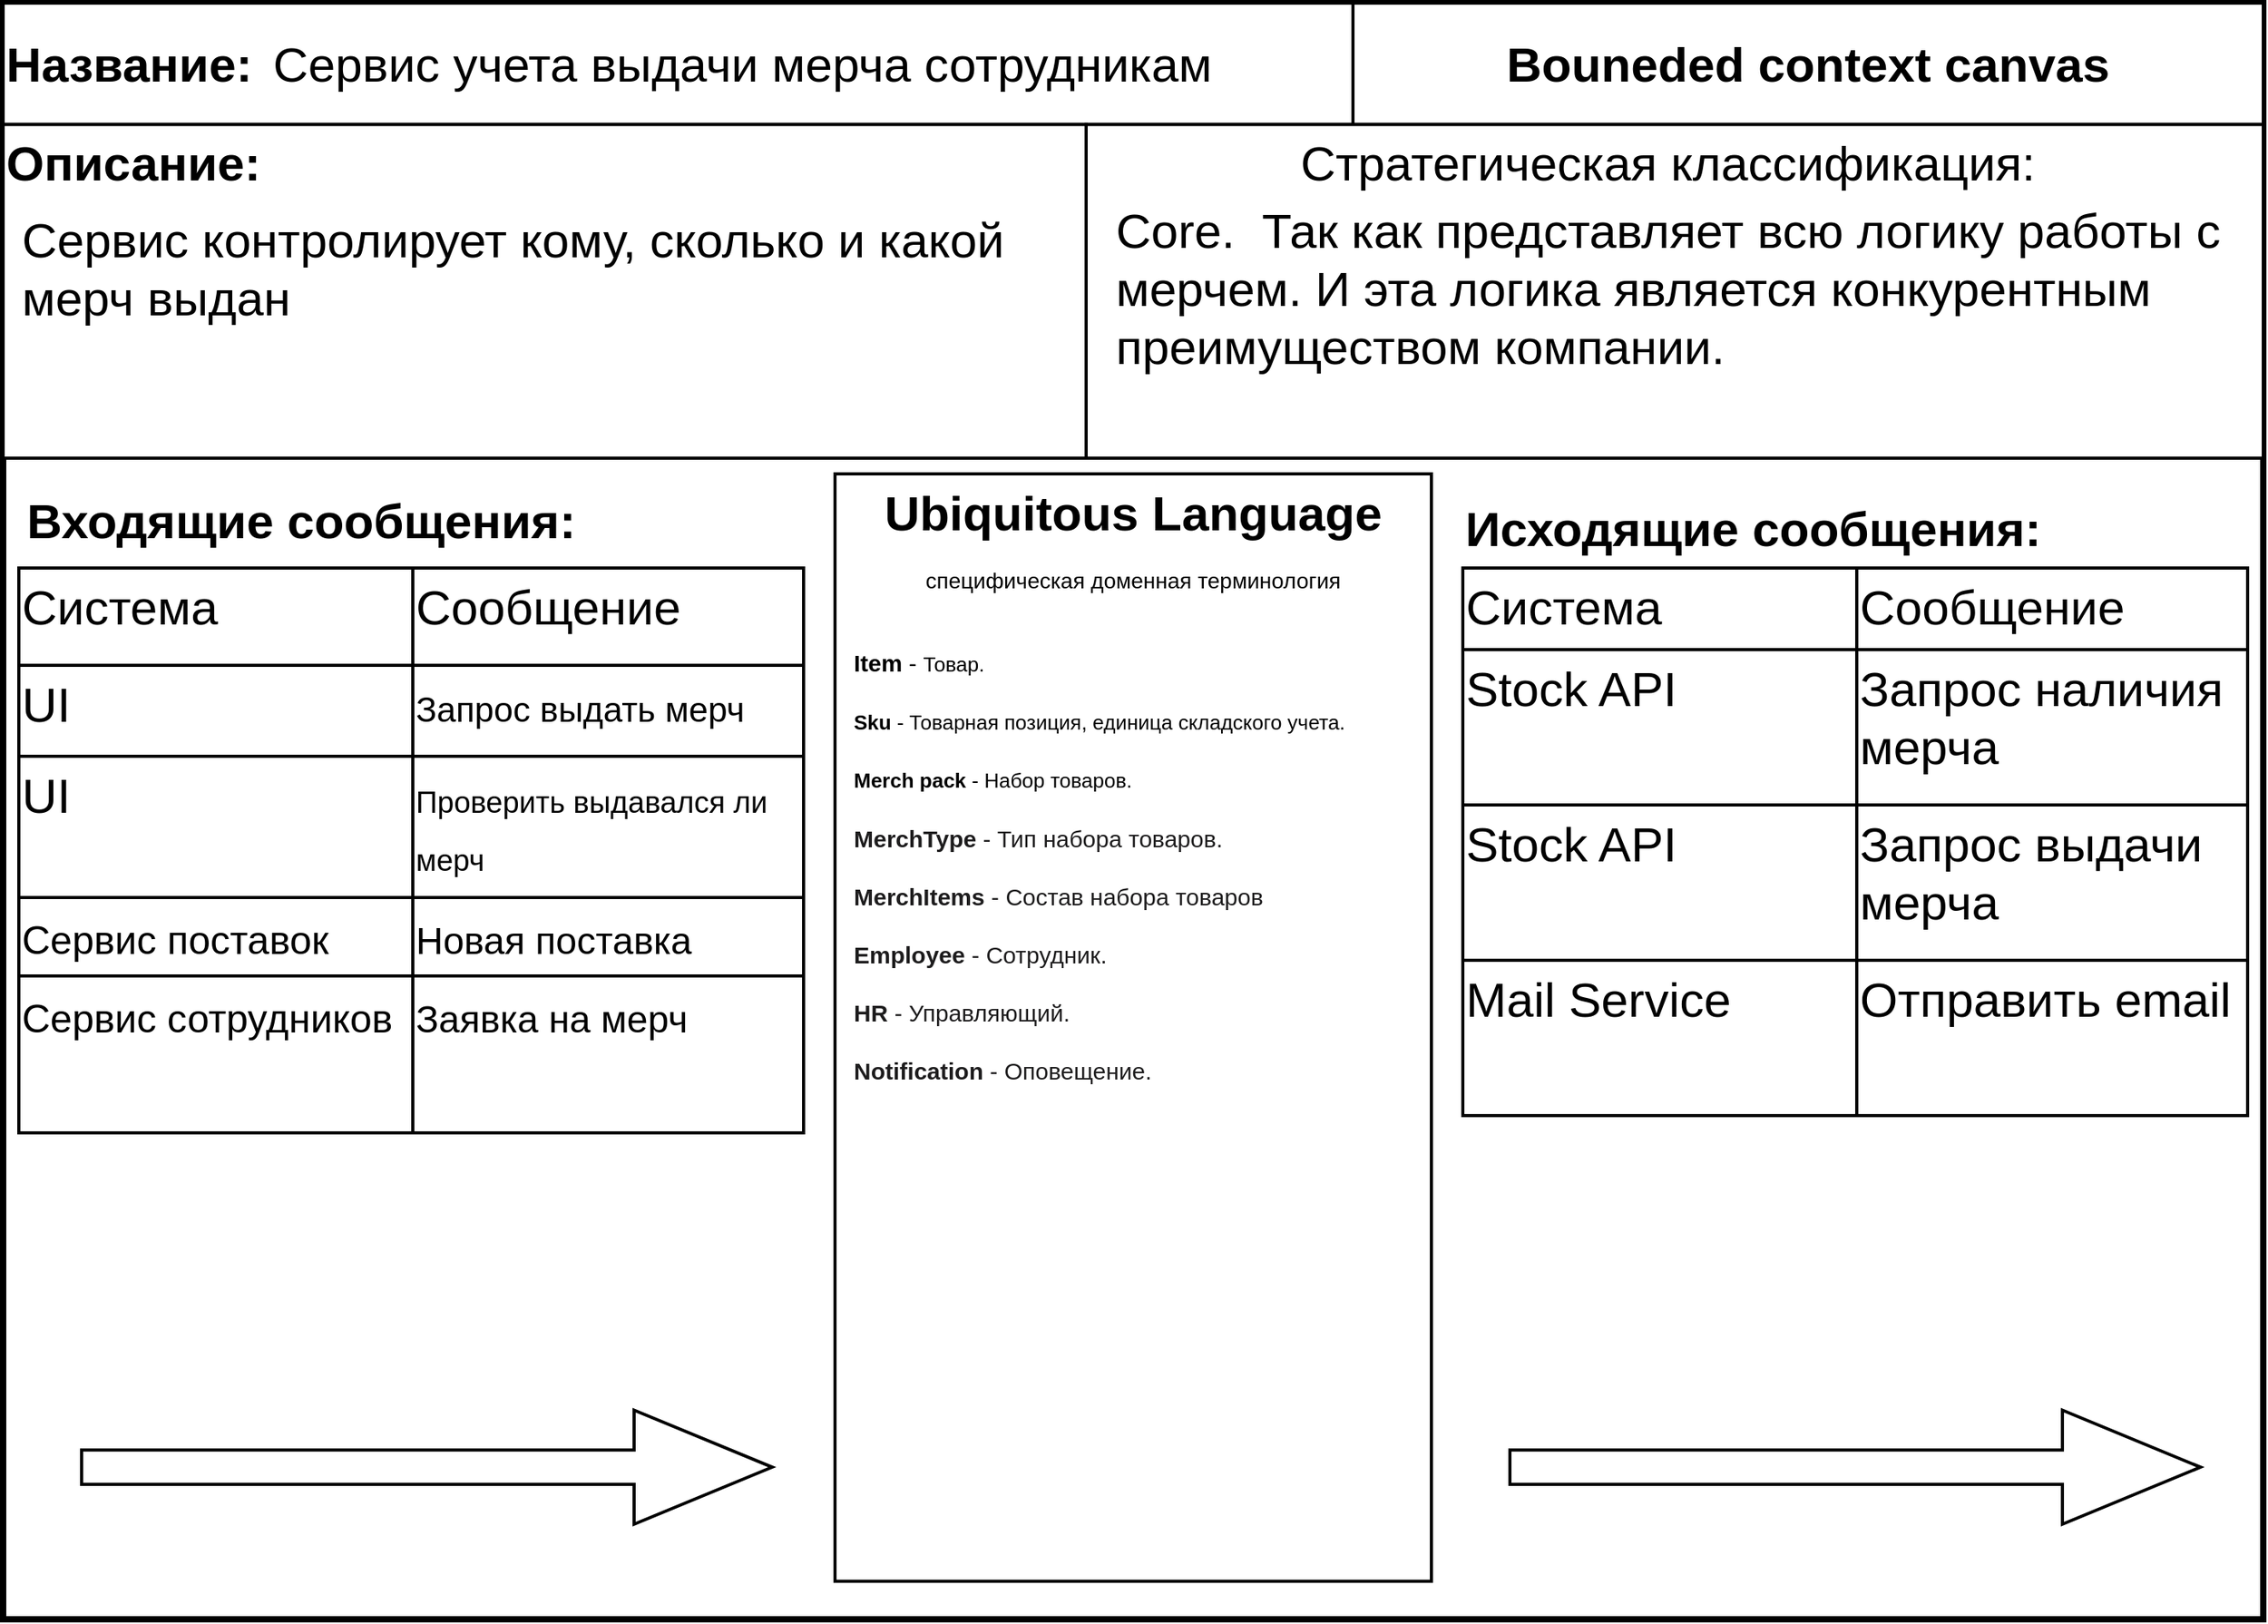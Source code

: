 <mxfile version="15.6.8" type="device"><diagram id="8OFZhzmo89h2vflNufuO" name="Page-1"><mxGraphModel dx="1202" dy="634" grid="1" gridSize="10" guides="1" tooltips="1" connect="1" arrows="1" fold="1" page="1" pageScale="1" pageWidth="827" pageHeight="1169" math="0" shadow="0"><root><mxCell id="0"/><mxCell id="1" parent="0"/><mxCell id="C2i8B1bdvemPvVyp_Ss8-22" value="Pfghj" style="group" parent="1" vertex="1" connectable="0"><mxGeometry x="120" y="50" width="1440" height="1030" as="geometry"/></mxCell><mxCell id="C2i8B1bdvemPvVyp_Ss8-21" value="" style="group" parent="C2i8B1bdvemPvVyp_Ss8-22" vertex="1" connectable="0"><mxGeometry width="1440" height="1030" as="geometry"/></mxCell><mxCell id="C2i8B1bdvemPvVyp_Ss8-2" value="" style="rounded=0;whiteSpace=wrap;html=1;strokeWidth=4;glass=0;shadow=0;sketch=0;" parent="C2i8B1bdvemPvVyp_Ss8-21" vertex="1"><mxGeometry width="1440" height="1030" as="geometry"/></mxCell><mxCell id="C2i8B1bdvemPvVyp_Ss8-10" value="" style="shape=singleArrow;whiteSpace=wrap;html=1;shadow=0;fontSize=31;strokeColor=default;strokeWidth=2;verticalAlign=top;" parent="C2i8B1bdvemPvVyp_Ss8-21" vertex="1"><mxGeometry x="50" y="896.706" width="440" height="72.706" as="geometry"/></mxCell><mxCell id="C2i8B1bdvemPvVyp_Ss8-11" value="" style="shape=singleArrow;whiteSpace=wrap;html=1;shadow=0;fontSize=31;strokeColor=default;strokeWidth=2;verticalAlign=top;" parent="C2i8B1bdvemPvVyp_Ss8-21" vertex="1"><mxGeometry x="960" y="896.706" width="440" height="72.706" as="geometry"/></mxCell><mxCell id="C2i8B1bdvemPvVyp_Ss8-14" value="&lt;b&gt;Входящие сообщения:&lt;/b&gt;" style="text;html=1;strokeColor=none;fillColor=none;align=center;verticalAlign=middle;whiteSpace=wrap;rounded=0;shadow=0;glass=0;sketch=0;fontSize=31;" parent="C2i8B1bdvemPvVyp_Ss8-21" vertex="1"><mxGeometry x="10" y="300" width="360" height="60" as="geometry"/></mxCell><mxCell id="C2i8B1bdvemPvVyp_Ss8-15" value="&lt;b&gt;Исходящие сообщения:&lt;/b&gt;" style="text;html=1;strokeColor=none;fillColor=none;align=center;verticalAlign=middle;whiteSpace=wrap;rounded=0;shadow=0;glass=0;sketch=0;fontSize=31;" parent="C2i8B1bdvemPvVyp_Ss8-21" vertex="1"><mxGeometry x="930" y="310" width="370" height="50" as="geometry"/></mxCell><mxCell id="C2i8B1bdvemPvVyp_Ss8-23" value="" style="shape=table;html=1;whiteSpace=wrap;startSize=0;container=1;collapsible=0;childLayout=tableLayout;rounded=0;shadow=0;glass=0;sketch=0;fontSize=31;strokeColor=default;strokeWidth=2;align=left;verticalAlign=top;" parent="C2i8B1bdvemPvVyp_Ss8-21" vertex="1"><mxGeometry x="10" y="360" width="500" height="360" as="geometry"/></mxCell><mxCell id="C2i8B1bdvemPvVyp_Ss8-24" value="" style="shape=partialRectangle;html=1;whiteSpace=wrap;collapsible=0;dropTarget=0;pointerEvents=0;fillColor=none;top=0;left=0;bottom=0;right=0;points=[[0,0.5],[1,0.5]];portConstraint=eastwest;rounded=0;shadow=0;glass=0;sketch=0;fontSize=31;strokeColor=default;strokeWidth=2;align=left;verticalAlign=top;" parent="C2i8B1bdvemPvVyp_Ss8-23" vertex="1"><mxGeometry width="500" height="62" as="geometry"/></mxCell><mxCell id="C2i8B1bdvemPvVyp_Ss8-25" value="Система" style="shape=partialRectangle;html=1;whiteSpace=wrap;connectable=0;fillColor=none;top=0;left=0;bottom=0;right=0;overflow=hidden;pointerEvents=1;rounded=0;shadow=0;glass=0;sketch=0;fontSize=31;strokeColor=default;strokeWidth=2;align=left;verticalAlign=top;" parent="C2i8B1bdvemPvVyp_Ss8-24" vertex="1"><mxGeometry width="251" height="62" as="geometry"><mxRectangle width="251" height="62" as="alternateBounds"/></mxGeometry></mxCell><mxCell id="C2i8B1bdvemPvVyp_Ss8-26" value="Сообщение" style="shape=partialRectangle;html=1;whiteSpace=wrap;connectable=0;fillColor=none;top=0;left=0;bottom=0;right=0;overflow=hidden;pointerEvents=1;rounded=0;shadow=0;glass=0;sketch=0;fontSize=31;strokeColor=default;strokeWidth=2;align=left;verticalAlign=top;" parent="C2i8B1bdvemPvVyp_Ss8-24" vertex="1"><mxGeometry x="251" width="249" height="62" as="geometry"><mxRectangle width="249" height="62" as="alternateBounds"/></mxGeometry></mxCell><mxCell id="C2i8B1bdvemPvVyp_Ss8-28" value="" style="shape=partialRectangle;html=1;whiteSpace=wrap;collapsible=0;dropTarget=0;pointerEvents=0;fillColor=none;top=0;left=0;bottom=0;right=0;points=[[0,0.5],[1,0.5]];portConstraint=eastwest;rounded=0;shadow=0;glass=0;sketch=0;fontSize=31;strokeColor=default;strokeWidth=2;align=left;verticalAlign=top;" parent="C2i8B1bdvemPvVyp_Ss8-23" vertex="1"><mxGeometry y="62" width="500" height="58" as="geometry"/></mxCell><mxCell id="C2i8B1bdvemPvVyp_Ss8-29" value="UI" style="shape=partialRectangle;html=1;whiteSpace=wrap;connectable=0;fillColor=none;top=0;left=0;bottom=0;right=0;overflow=hidden;pointerEvents=1;rounded=0;shadow=0;glass=0;sketch=0;fontSize=31;strokeColor=default;strokeWidth=2;align=left;verticalAlign=top;" parent="C2i8B1bdvemPvVyp_Ss8-28" vertex="1"><mxGeometry width="251" height="58" as="geometry"><mxRectangle width="251" height="58" as="alternateBounds"/></mxGeometry></mxCell><mxCell id="C2i8B1bdvemPvVyp_Ss8-30" value="&lt;font style=&quot;font-size: 22px&quot;&gt;Запрос выдать мерч&lt;/font&gt;" style="shape=partialRectangle;html=1;whiteSpace=wrap;connectable=0;fillColor=none;top=0;left=0;bottom=0;right=0;overflow=hidden;pointerEvents=1;rounded=0;shadow=0;glass=0;sketch=0;fontSize=31;strokeColor=default;strokeWidth=2;align=left;verticalAlign=top;" parent="C2i8B1bdvemPvVyp_Ss8-28" vertex="1"><mxGeometry x="251" width="249" height="58" as="geometry"><mxRectangle width="249" height="58" as="alternateBounds"/></mxGeometry></mxCell><mxCell id="C2i8B1bdvemPvVyp_Ss8-32" value="" style="shape=partialRectangle;html=1;whiteSpace=wrap;collapsible=0;dropTarget=0;pointerEvents=0;fillColor=none;top=0;left=0;bottom=0;right=0;points=[[0,0.5],[1,0.5]];portConstraint=eastwest;rounded=0;shadow=0;glass=0;sketch=0;fontSize=31;strokeColor=default;strokeWidth=2;align=left;verticalAlign=top;" parent="C2i8B1bdvemPvVyp_Ss8-23" vertex="1"><mxGeometry y="120" width="500" height="90" as="geometry"/></mxCell><mxCell id="C2i8B1bdvemPvVyp_Ss8-33" value="UI&lt;span style=&quot;white-space: pre&quot;&gt;&#9;&lt;/span&gt;" style="shape=partialRectangle;html=1;whiteSpace=wrap;connectable=0;fillColor=none;top=0;left=0;bottom=0;right=0;overflow=hidden;pointerEvents=1;rounded=0;shadow=0;glass=0;sketch=0;fontSize=31;strokeColor=default;strokeWidth=2;align=left;verticalAlign=top;" parent="C2i8B1bdvemPvVyp_Ss8-32" vertex="1"><mxGeometry width="251" height="90" as="geometry"><mxRectangle width="251" height="90" as="alternateBounds"/></mxGeometry></mxCell><mxCell id="C2i8B1bdvemPvVyp_Ss8-34" value="&lt;font style=&quot;font-size: 19px&quot;&gt;Проверить выдавался ли мерч&lt;/font&gt;" style="shape=partialRectangle;html=1;whiteSpace=wrap;connectable=0;fillColor=none;top=0;left=0;bottom=0;right=0;overflow=hidden;pointerEvents=1;rounded=0;shadow=0;glass=0;sketch=0;fontSize=31;strokeColor=default;strokeWidth=2;align=left;verticalAlign=top;" parent="C2i8B1bdvemPvVyp_Ss8-32" vertex="1"><mxGeometry x="251" width="249" height="90" as="geometry"><mxRectangle width="249" height="90" as="alternateBounds"/></mxGeometry></mxCell><mxCell id="SbNAcDBxCB983AkJackB-15" style="shape=partialRectangle;html=1;whiteSpace=wrap;collapsible=0;dropTarget=0;pointerEvents=0;fillColor=none;top=0;left=0;bottom=0;right=0;points=[[0,0.5],[1,0.5]];portConstraint=eastwest;rounded=0;shadow=0;glass=0;sketch=0;fontSize=31;strokeColor=default;strokeWidth=2;align=left;verticalAlign=top;" parent="C2i8B1bdvemPvVyp_Ss8-23" vertex="1"><mxGeometry y="210" width="500" height="50" as="geometry"/></mxCell><mxCell id="SbNAcDBxCB983AkJackB-16" value="&lt;font style=&quot;font-size: 25px&quot;&gt;Сервис поставок&lt;span style=&quot;white-space: pre&quot;&gt;&#9;&lt;/span&gt;&lt;/font&gt;" style="shape=partialRectangle;html=1;whiteSpace=wrap;connectable=0;fillColor=none;top=0;left=0;bottom=0;right=0;overflow=hidden;pointerEvents=1;rounded=0;shadow=0;glass=0;sketch=0;fontSize=31;strokeColor=default;strokeWidth=2;align=left;verticalAlign=top;" parent="SbNAcDBxCB983AkJackB-15" vertex="1"><mxGeometry width="251" height="50" as="geometry"><mxRectangle width="251" height="50" as="alternateBounds"/></mxGeometry></mxCell><mxCell id="SbNAcDBxCB983AkJackB-17" value="&lt;font style=&quot;font-size: 24px&quot;&gt;Новая поставка&lt;/font&gt;" style="shape=partialRectangle;html=1;whiteSpace=wrap;connectable=0;fillColor=none;top=0;left=0;bottom=0;right=0;overflow=hidden;pointerEvents=1;rounded=0;shadow=0;glass=0;sketch=0;fontSize=31;strokeColor=default;strokeWidth=2;align=left;verticalAlign=top;" parent="SbNAcDBxCB983AkJackB-15" vertex="1"><mxGeometry x="251" width="249" height="50" as="geometry"><mxRectangle width="249" height="50" as="alternateBounds"/></mxGeometry></mxCell><mxCell id="SbNAcDBxCB983AkJackB-18" style="shape=partialRectangle;html=1;whiteSpace=wrap;collapsible=0;dropTarget=0;pointerEvents=0;fillColor=none;top=0;left=0;bottom=0;right=0;points=[[0,0.5],[1,0.5]];portConstraint=eastwest;rounded=0;shadow=0;glass=0;sketch=0;fontSize=31;strokeColor=default;strokeWidth=2;align=left;verticalAlign=top;" parent="C2i8B1bdvemPvVyp_Ss8-23" vertex="1"><mxGeometry y="260" width="500" height="100" as="geometry"/></mxCell><mxCell id="SbNAcDBxCB983AkJackB-19" value="&lt;font style=&quot;font-size: 25px&quot;&gt;Сервис сотрудников&lt;/font&gt;" style="shape=partialRectangle;html=1;whiteSpace=wrap;connectable=0;fillColor=none;top=0;left=0;bottom=0;right=0;overflow=hidden;pointerEvents=1;rounded=0;shadow=0;glass=0;sketch=0;fontSize=31;strokeColor=default;strokeWidth=2;align=left;verticalAlign=top;" parent="SbNAcDBxCB983AkJackB-18" vertex="1"><mxGeometry width="251" height="100" as="geometry"><mxRectangle width="251" height="100" as="alternateBounds"/></mxGeometry></mxCell><mxCell id="SbNAcDBxCB983AkJackB-20" value="&lt;font style=&quot;font-size: 24px&quot;&gt;Заявка на мерч&lt;/font&gt;" style="shape=partialRectangle;html=1;whiteSpace=wrap;connectable=0;fillColor=none;top=0;left=0;bottom=0;right=0;overflow=hidden;pointerEvents=1;rounded=0;shadow=0;glass=0;sketch=0;fontSize=31;strokeColor=default;strokeWidth=2;align=left;verticalAlign=top;" parent="SbNAcDBxCB983AkJackB-18" vertex="1"><mxGeometry x="251" width="249" height="100" as="geometry"><mxRectangle width="249" height="100" as="alternateBounds"/></mxGeometry></mxCell><mxCell id="C2i8B1bdvemPvVyp_Ss8-36" value="" style="shape=table;html=1;whiteSpace=wrap;startSize=0;container=1;collapsible=0;childLayout=tableLayout;rounded=0;shadow=0;glass=0;sketch=0;fontSize=31;strokeColor=default;strokeWidth=2;align=left;verticalAlign=top;" parent="C2i8B1bdvemPvVyp_Ss8-21" vertex="1"><mxGeometry x="930" y="360" width="500" height="349" as="geometry"/></mxCell><mxCell id="C2i8B1bdvemPvVyp_Ss8-37" value="" style="shape=partialRectangle;html=1;whiteSpace=wrap;collapsible=0;dropTarget=0;pointerEvents=0;fillColor=none;top=0;left=0;bottom=0;right=0;points=[[0,0.5],[1,0.5]];portConstraint=eastwest;rounded=0;shadow=0;glass=0;sketch=0;fontSize=31;strokeColor=default;strokeWidth=2;align=left;verticalAlign=top;" parent="C2i8B1bdvemPvVyp_Ss8-36" vertex="1"><mxGeometry width="500" height="52" as="geometry"/></mxCell><mxCell id="C2i8B1bdvemPvVyp_Ss8-38" value="Система" style="shape=partialRectangle;html=1;whiteSpace=wrap;connectable=0;fillColor=none;top=0;left=0;bottom=0;right=0;overflow=hidden;pointerEvents=1;rounded=0;shadow=0;glass=0;sketch=0;fontSize=31;strokeColor=default;strokeWidth=2;align=left;verticalAlign=top;" parent="C2i8B1bdvemPvVyp_Ss8-37" vertex="1"><mxGeometry width="251" height="52" as="geometry"><mxRectangle width="251" height="52" as="alternateBounds"/></mxGeometry></mxCell><mxCell id="C2i8B1bdvemPvVyp_Ss8-39" value="Сообщение" style="shape=partialRectangle;html=1;whiteSpace=wrap;connectable=0;fillColor=none;top=0;left=0;bottom=0;right=0;overflow=hidden;pointerEvents=1;rounded=0;shadow=0;glass=0;sketch=0;fontSize=31;strokeColor=default;strokeWidth=2;align=left;verticalAlign=top;" parent="C2i8B1bdvemPvVyp_Ss8-37" vertex="1"><mxGeometry x="251" width="249" height="52" as="geometry"><mxRectangle width="249" height="52" as="alternateBounds"/></mxGeometry></mxCell><mxCell id="C2i8B1bdvemPvVyp_Ss8-40" value="" style="shape=partialRectangle;html=1;whiteSpace=wrap;collapsible=0;dropTarget=0;pointerEvents=0;fillColor=none;top=0;left=0;bottom=0;right=0;points=[[0,0.5],[1,0.5]];portConstraint=eastwest;rounded=0;shadow=0;glass=0;sketch=0;fontSize=31;strokeColor=default;strokeWidth=2;align=left;verticalAlign=top;" parent="C2i8B1bdvemPvVyp_Ss8-36" vertex="1"><mxGeometry y="52" width="500" height="99" as="geometry"/></mxCell><mxCell id="C2i8B1bdvemPvVyp_Ss8-41" value="Stock API" style="shape=partialRectangle;html=1;whiteSpace=wrap;connectable=0;fillColor=none;top=0;left=0;bottom=0;right=0;overflow=hidden;pointerEvents=1;rounded=0;shadow=0;glass=0;sketch=0;fontSize=31;strokeColor=default;strokeWidth=2;align=left;verticalAlign=top;" parent="C2i8B1bdvemPvVyp_Ss8-40" vertex="1"><mxGeometry width="251" height="99" as="geometry"><mxRectangle width="251" height="99" as="alternateBounds"/></mxGeometry></mxCell><mxCell id="C2i8B1bdvemPvVyp_Ss8-42" value="Запрос наличия мерча" style="shape=partialRectangle;html=1;whiteSpace=wrap;connectable=0;fillColor=none;top=0;left=0;bottom=0;right=0;overflow=hidden;pointerEvents=1;rounded=0;shadow=0;glass=0;sketch=0;fontSize=31;strokeColor=default;strokeWidth=2;align=left;verticalAlign=top;" parent="C2i8B1bdvemPvVyp_Ss8-40" vertex="1"><mxGeometry x="251" width="249" height="99" as="geometry"><mxRectangle width="249" height="99" as="alternateBounds"/></mxGeometry></mxCell><mxCell id="C2i8B1bdvemPvVyp_Ss8-43" value="" style="shape=partialRectangle;html=1;whiteSpace=wrap;collapsible=0;dropTarget=0;pointerEvents=0;fillColor=none;top=0;left=0;bottom=0;right=0;points=[[0,0.5],[1,0.5]];portConstraint=eastwest;rounded=0;shadow=0;glass=0;sketch=0;fontSize=31;strokeColor=default;strokeWidth=2;align=left;verticalAlign=top;" parent="C2i8B1bdvemPvVyp_Ss8-36" vertex="1"><mxGeometry y="151" width="500" height="99" as="geometry"/></mxCell><mxCell id="C2i8B1bdvemPvVyp_Ss8-44" value="&lt;span&gt;Stock API&lt;/span&gt;" style="shape=partialRectangle;html=1;whiteSpace=wrap;connectable=0;fillColor=none;top=0;left=0;bottom=0;right=0;overflow=hidden;pointerEvents=1;rounded=0;shadow=0;glass=0;sketch=0;fontSize=31;strokeColor=default;strokeWidth=2;align=left;verticalAlign=top;" parent="C2i8B1bdvemPvVyp_Ss8-43" vertex="1"><mxGeometry width="251" height="99" as="geometry"><mxRectangle width="251" height="99" as="alternateBounds"/></mxGeometry></mxCell><mxCell id="C2i8B1bdvemPvVyp_Ss8-45" value="Запрос выдачи мерча" style="shape=partialRectangle;html=1;whiteSpace=wrap;connectable=0;fillColor=none;top=0;left=0;bottom=0;right=0;overflow=hidden;pointerEvents=1;rounded=0;shadow=0;glass=0;sketch=0;fontSize=31;strokeColor=default;strokeWidth=2;align=left;verticalAlign=top;" parent="C2i8B1bdvemPvVyp_Ss8-43" vertex="1"><mxGeometry x="251" width="249" height="99" as="geometry"><mxRectangle width="249" height="99" as="alternateBounds"/></mxGeometry></mxCell><mxCell id="SbNAcDBxCB983AkJackB-21" style="shape=partialRectangle;html=1;whiteSpace=wrap;collapsible=0;dropTarget=0;pointerEvents=0;fillColor=none;top=0;left=0;bottom=0;right=0;points=[[0,0.5],[1,0.5]];portConstraint=eastwest;rounded=0;shadow=0;glass=0;sketch=0;fontSize=31;strokeColor=default;strokeWidth=2;align=left;verticalAlign=top;" parent="C2i8B1bdvemPvVyp_Ss8-36" vertex="1"><mxGeometry y="250" width="500" height="99" as="geometry"/></mxCell><mxCell id="SbNAcDBxCB983AkJackB-22" value="Mail Service" style="shape=partialRectangle;html=1;whiteSpace=wrap;connectable=0;fillColor=none;top=0;left=0;bottom=0;right=0;overflow=hidden;pointerEvents=1;rounded=0;shadow=0;glass=0;sketch=0;fontSize=31;strokeColor=default;strokeWidth=2;align=left;verticalAlign=top;" parent="SbNAcDBxCB983AkJackB-21" vertex="1"><mxGeometry width="251" height="99" as="geometry"><mxRectangle width="251" height="99" as="alternateBounds"/></mxGeometry></mxCell><mxCell id="SbNAcDBxCB983AkJackB-23" value="Отправить email" style="shape=partialRectangle;html=1;whiteSpace=wrap;connectable=0;fillColor=none;top=0;left=0;bottom=0;right=0;overflow=hidden;pointerEvents=1;rounded=0;shadow=0;glass=0;sketch=0;fontSize=31;strokeColor=default;strokeWidth=2;align=left;verticalAlign=top;" parent="SbNAcDBxCB983AkJackB-21" vertex="1"><mxGeometry x="251" width="249" height="99" as="geometry"><mxRectangle width="249" height="99" as="alternateBounds"/></mxGeometry></mxCell><mxCell id="C2i8B1bdvemPvVyp_Ss8-9" value="&lt;b&gt;Ubiquitous Language&lt;/b&gt;&lt;br&gt;&lt;font style=&quot;font-size: 14px&quot;&gt;специфическая доменная терминология&lt;/font&gt;" style="rounded=0;whiteSpace=wrap;html=1;shadow=0;strokeColor=default;strokeWidth=2;verticalAlign=top;fontSize=31;fontStyle=0" parent="C2i8B1bdvemPvVyp_Ss8-22" vertex="1"><mxGeometry x="530" y="300" width="380" height="705.76" as="geometry"/></mxCell><mxCell id="C2i8B1bdvemPvVyp_Ss8-19" value="" style="group" parent="C2i8B1bdvemPvVyp_Ss8-22" vertex="1" connectable="0"><mxGeometry width="1440" height="290" as="geometry"/></mxCell><mxCell id="C2i8B1bdvemPvVyp_Ss8-5" value="" style="group;strokeColor=none;shadow=0;align=left;" parent="C2i8B1bdvemPvVyp_Ss8-19" vertex="1" connectable="0"><mxGeometry width="1440" height="77.333" as="geometry"/></mxCell><mxCell id="C2i8B1bdvemPvVyp_Ss8-17" value="" style="group" parent="C2i8B1bdvemPvVyp_Ss8-5" vertex="1" connectable="0"><mxGeometry width="1440" height="77.333" as="geometry"/></mxCell><mxCell id="C2i8B1bdvemPvVyp_Ss8-4" value="&lt;font style=&quot;font-size: 31px&quot;&gt;&lt;b&gt;Bouneded context canvas&lt;/b&gt;&lt;/font&gt;" style="rounded=0;whiteSpace=wrap;html=1;strokeWidth=2;strokeColor=default;" parent="C2i8B1bdvemPvVyp_Ss8-17" vertex="1"><mxGeometry x="860" width="580" height="77.333" as="geometry"/></mxCell><mxCell id="C2i8B1bdvemPvVyp_Ss8-16" value="" style="group" parent="C2i8B1bdvemPvVyp_Ss8-17" vertex="1" connectable="0"><mxGeometry width="860.0" height="77.333" as="geometry"/></mxCell><mxCell id="C2i8B1bdvemPvVyp_Ss8-3" value="&lt;b&gt;&lt;font style=&quot;font-size: 31px&quot;&gt;Название:&amp;nbsp;&lt;/font&gt;&lt;/b&gt;" style="rounded=0;whiteSpace=wrap;html=1;strokeWidth=2;align=left;" parent="C2i8B1bdvemPvVyp_Ss8-16" vertex="1"><mxGeometry width="860.0" height="77.333" as="geometry"/></mxCell><mxCell id="C2i8B1bdvemPvVyp_Ss8-13" value="Сервис учета выдачи мерча сотрудникам" style="text;html=1;strokeColor=none;fillColor=none;align=left;verticalAlign=middle;whiteSpace=wrap;rounded=0;shadow=0;fontSize=31;" parent="C2i8B1bdvemPvVyp_Ss8-16" vertex="1"><mxGeometry x="170" y="9.667" width="670" height="58.0" as="geometry"/></mxCell><mxCell id="C2i8B1bdvemPvVyp_Ss8-8" value="&lt;font style=&quot;font-size: 31px&quot;&gt;Стратегическая классификация:&amp;nbsp;&lt;/font&gt;" style="rounded=0;whiteSpace=wrap;html=1;shadow=0;strokeColor=default;strokeWidth=2;verticalAlign=top;spacingRight=0;spacing=2;sketch=0;" parent="C2i8B1bdvemPvVyp_Ss8-19" vertex="1"><mxGeometry x="690" y="77.333" width="750" height="212.667" as="geometry"/></mxCell><mxCell id="C2i8B1bdvemPvVyp_Ss8-18" value="" style="group" parent="C2i8B1bdvemPvVyp_Ss8-19" vertex="1" connectable="0"><mxGeometry y="77.333" width="690" height="212.667" as="geometry"/></mxCell><mxCell id="C2i8B1bdvemPvVyp_Ss8-7" value="&lt;font style=&quot;font-size: 31px&quot;&gt;&lt;b&gt;Описание:&lt;/b&gt;&lt;/font&gt;" style="rounded=0;whiteSpace=wrap;html=1;shadow=0;strokeColor=default;strokeWidth=2;align=left;verticalAlign=top;" parent="C2i8B1bdvemPvVyp_Ss8-18" vertex="1"><mxGeometry width="690" height="212.667" as="geometry"/></mxCell><mxCell id="C2i8B1bdvemPvVyp_Ss8-12" value="Сервис к&lt;span style=&quot;text-align: center&quot;&gt;онтролирует кому, сколько и какой мерч выдан&lt;/span&gt;" style="text;html=1;strokeColor=none;fillColor=none;align=left;verticalAlign=top;whiteSpace=wrap;rounded=0;shadow=0;fontSize=31;" parent="C2i8B1bdvemPvVyp_Ss8-18" vertex="1"><mxGeometry x="10" y="48.333" width="670" height="154.667" as="geometry"/></mxCell><mxCell id="HIC7lZ4OM-H-9Ils8Dxd-2" value="Core.&amp;nbsp; Так как представляет всю логику работы с мерчем. И эта логика является конкурентным преимуществом компании." style="text;html=1;strokeColor=none;fillColor=none;align=left;verticalAlign=top;whiteSpace=wrap;rounded=0;shadow=0;fontSize=31;" parent="C2i8B1bdvemPvVyp_Ss8-19" vertex="1"><mxGeometry x="707" y="119.66" width="713" height="159.547" as="geometry"/></mxCell><mxCell id="C2i8B1bdvemPvVyp_Ss8-46" value="&lt;div style=&quot;text-align: justify&quot;&gt;&lt;span style=&quot;font-size: 15px&quot;&gt;&lt;b&gt;Item&lt;/b&gt; -&amp;nbsp;&lt;/span&gt;&lt;font style=&quot;font-size: 13px&quot;&gt;Товар.&amp;nbsp;&lt;/font&gt;&lt;/div&gt;&lt;div style=&quot;text-align: justify&quot;&gt;&lt;font style=&quot;font-size: 13px&quot;&gt;&lt;b&gt;Sku &lt;/b&gt;-&amp;nbsp;&lt;/font&gt;&lt;span style=&quot;font-size: 13px&quot;&gt;Товарная позиция, единица складского учета.&amp;nbsp;&lt;/span&gt;&lt;/div&gt;&lt;div style=&quot;text-align: justify&quot;&gt;&lt;span style=&quot;font-size: 13px&quot;&gt;&lt;b&gt;Merch pack &lt;/b&gt;- Набор товаров.&lt;/span&gt;&lt;/div&gt;&lt;div style=&quot;text-align: left&quot;&gt;&lt;font color=&quot;#1d1c1d&quot; face=&quot;Slack-Lato, appleLogo, sans-serif&quot;&gt;&lt;span style=&quot;font-size: 15px&quot;&gt;&lt;b&gt;MerchType&lt;/b&gt; - Тип набора товаров.&lt;/span&gt;&lt;/font&gt;&lt;/div&gt;&lt;font color=&quot;#1d1c1d&quot; face=&quot;Slack-Lato, appleLogo, sans-serif&quot;&gt;&lt;span style=&quot;font-size: 15px&quot;&gt;&lt;b&gt;MerchItems&lt;/b&gt;&amp;nbsp;- Состав набора товаров&lt;/span&gt;&lt;br&gt;&lt;/font&gt;&lt;div style=&quot;text-align: left&quot;&gt;&lt;font color=&quot;#1d1c1d&quot; face=&quot;Slack-Lato, appleLogo, sans-serif&quot;&gt;&lt;span style=&quot;font-size: 15px&quot;&gt;&lt;b&gt;Employee&lt;/b&gt; - Сотрудник.&amp;nbsp;&lt;/span&gt;&lt;/font&gt;&lt;/div&gt;&lt;div style=&quot;text-align: left&quot;&gt;&lt;font color=&quot;#1d1c1d&quot; face=&quot;Slack-Lato, appleLogo, sans-serif&quot;&gt;&lt;span style=&quot;font-size: 15px&quot;&gt;&lt;b&gt;HR&lt;/b&gt; - Управляющий.&lt;/span&gt;&lt;/font&gt;&lt;/div&gt;&lt;div style=&quot;text-align: left&quot;&gt;&lt;font color=&quot;#1d1c1d&quot; face=&quot;Slack-Lato, appleLogo, sans-serif&quot;&gt;&lt;span style=&quot;font-size: 15px&quot;&gt;&lt;b&gt;Notification&lt;/b&gt; - Оповещение.&lt;/span&gt;&lt;/font&gt;&lt;br&gt;&lt;/div&gt;&lt;div style=&quot;text-align: justify&quot;&gt;&lt;span style=&quot;font-size: 13px&quot;&gt;&lt;br&gt;&lt;/span&gt;&lt;/div&gt;" style="text;html=1;strokeColor=none;fillColor=none;align=left;verticalAlign=top;whiteSpace=wrap;rounded=0;shadow=0;glass=0;sketch=0;fontSize=31;" parent="C2i8B1bdvemPvVyp_Ss8-22" vertex="1"><mxGeometry x="540" y="390" width="360" height="600" as="geometry"/></mxCell></root></mxGraphModel></diagram></mxfile>